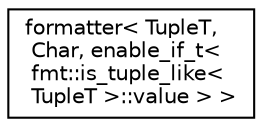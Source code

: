 digraph "Иерархия классов. Графический вид."
{
  edge [fontname="Helvetica",fontsize="10",labelfontname="Helvetica",labelfontsize="10"];
  node [fontname="Helvetica",fontsize="10",shape=record];
  rankdir="LR";
  Node0 [label="formatter\< TupleT,\l Char, enable_if_t\<\l fmt::is_tuple_like\<\l TupleT \>::value \> \>",height=0.2,width=0.4,color="black", fillcolor="white", style="filled",URL="$structformatter_3_01TupleT_00_01Char_00_01enable__if__t_3_01fmt_1_1is__tuple__like_3_01TupleT_01_4_1_1value_01_4_01_4.html"];
}
